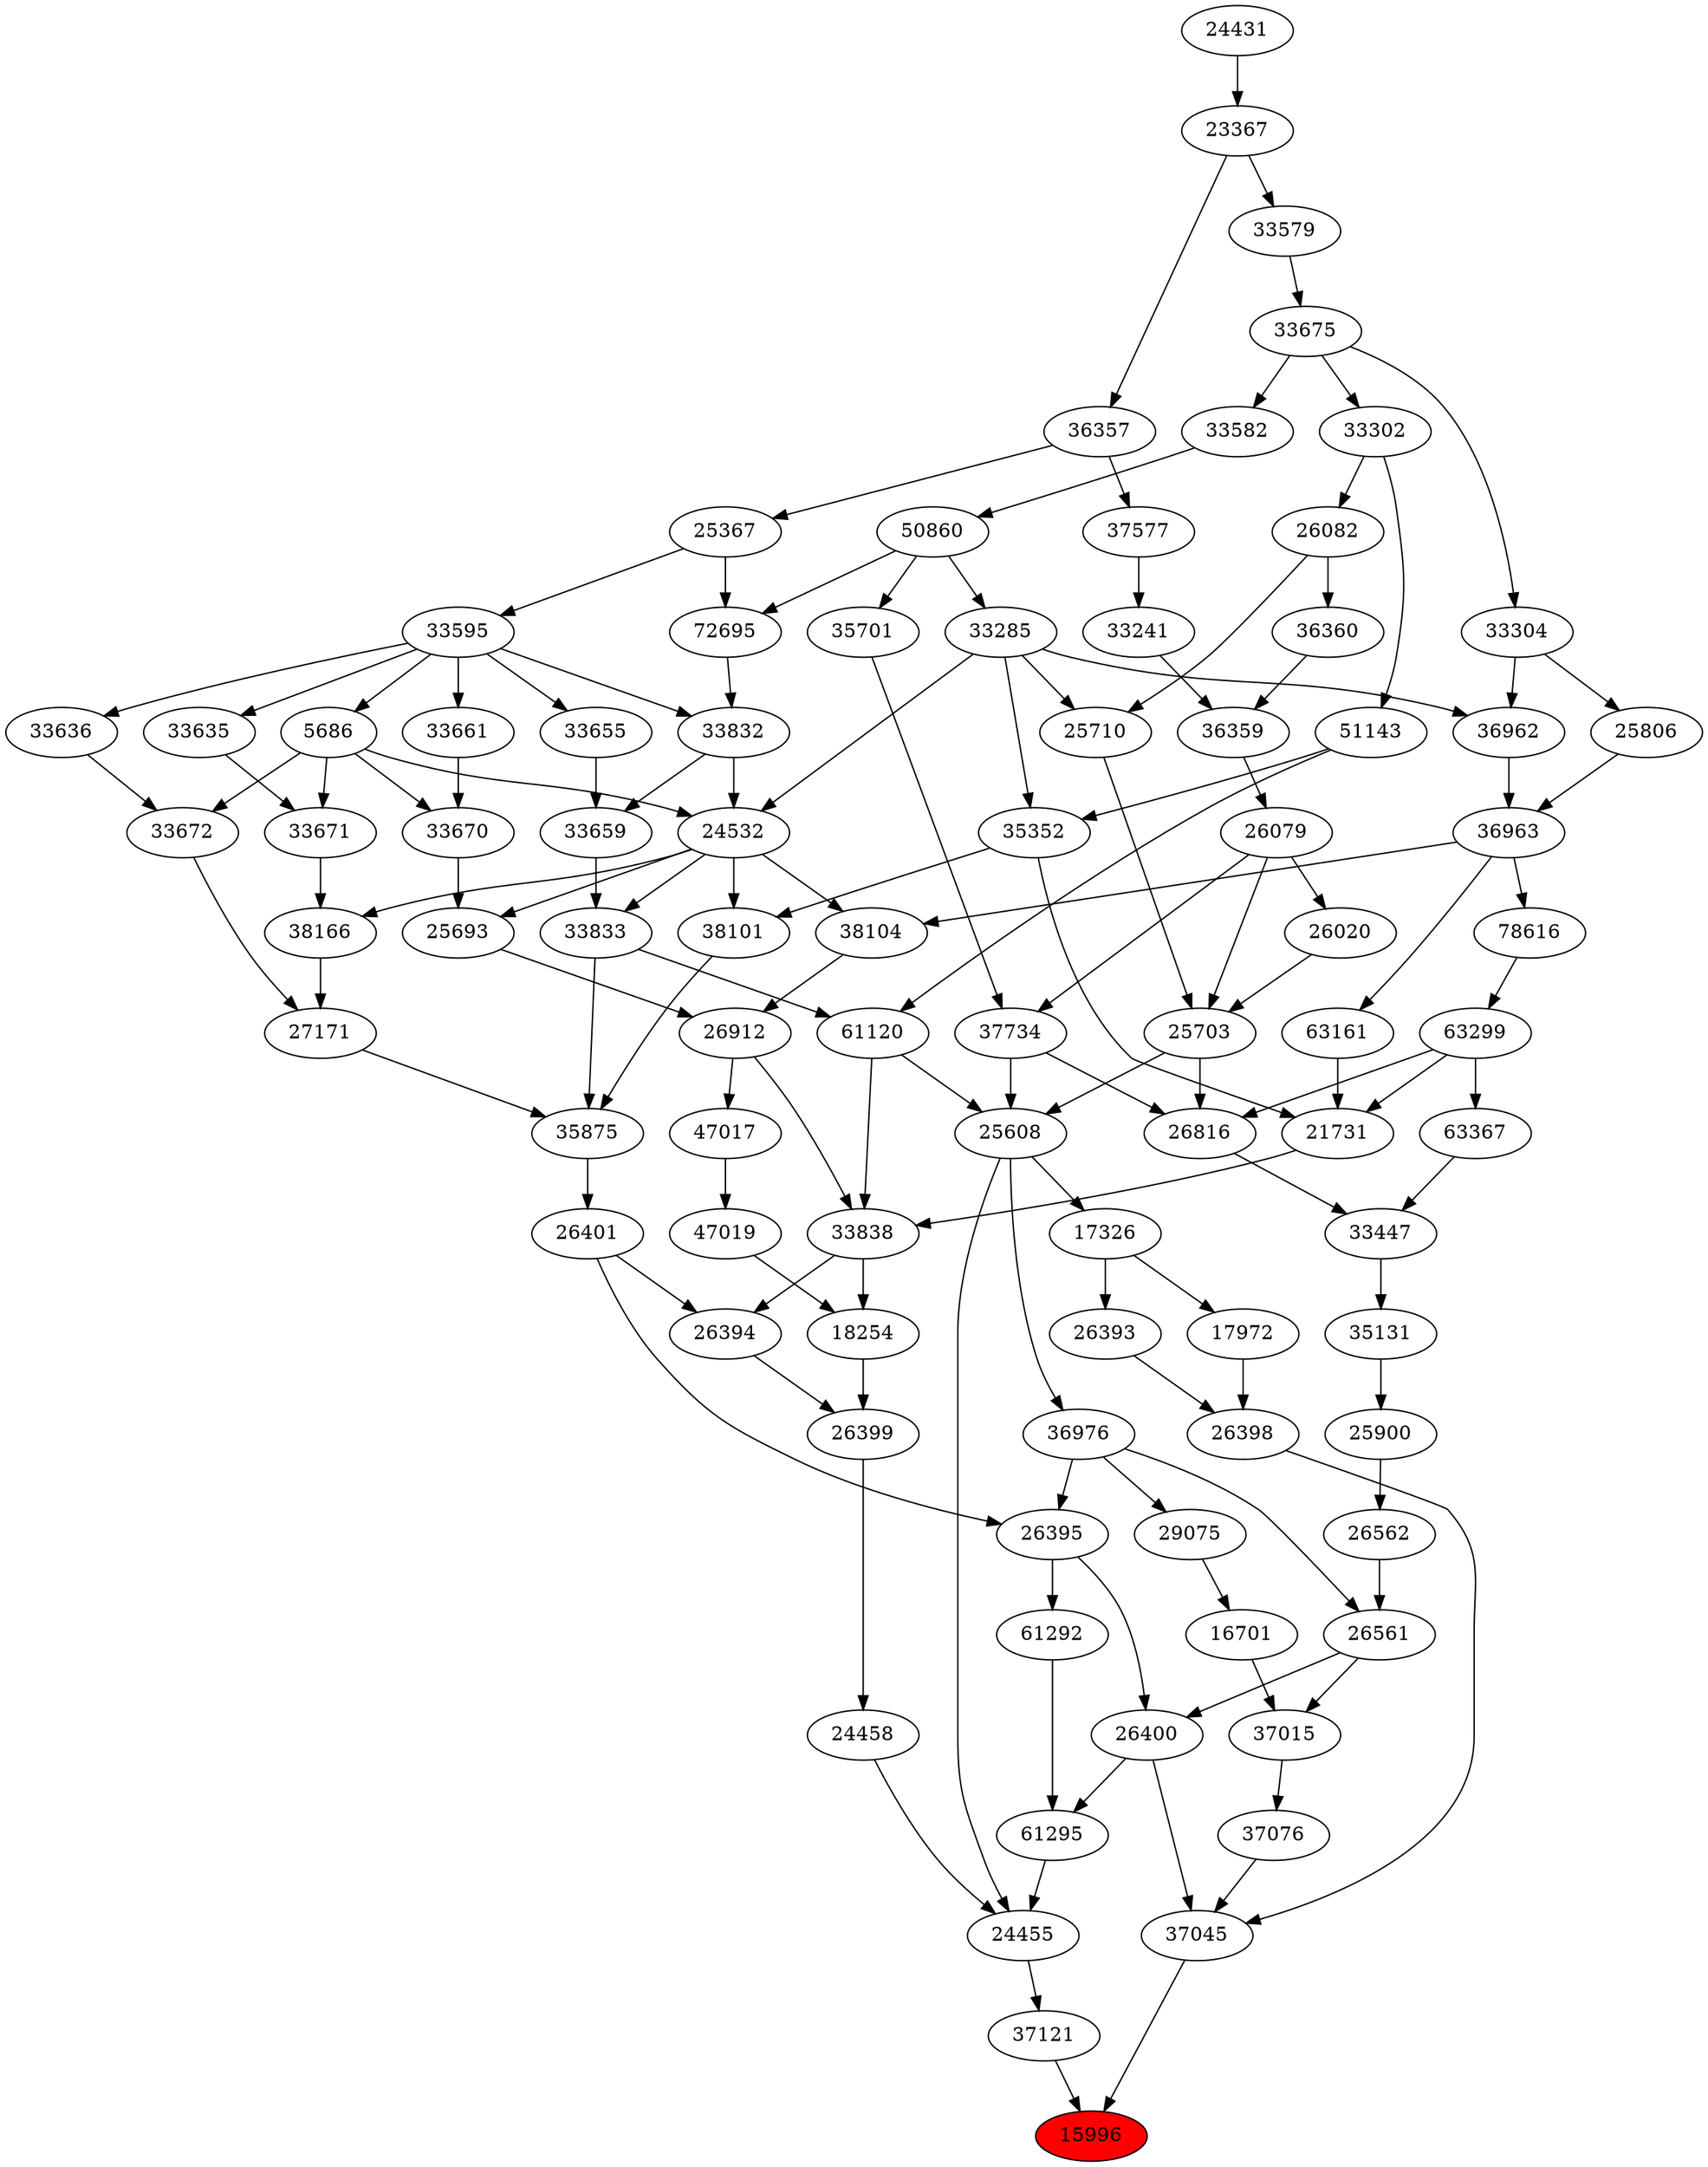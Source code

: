 strict digraph{ 
15996 [label="15996" fillcolor=red style=filled]
37121 -> 15996
37045 -> 15996
37121 [label="37121"]
24455 -> 37121
37045 [label="37045"]
26398 -> 37045
26400 -> 37045
37076 -> 37045
24455 [label="24455"]
25608 -> 24455
24458 -> 24455
61295 -> 24455
26398 [label="26398"]
26393 -> 26398
17972 -> 26398
26400 [label="26400"]
26395 -> 26400
26561 -> 26400
37076 [label="37076"]
37015 -> 37076
25608 [label="25608"]
25703 -> 25608
37734 -> 25608
61120 -> 25608
24458 [label="24458"]
26399 -> 24458
61295 [label="61295"]
26400 -> 61295
61292 -> 61295
26393 [label="26393"]
17326 -> 26393
17972 [label="17972"]
17326 -> 17972
26395 [label="26395"]
36976 -> 26395
26401 -> 26395
26561 [label="26561"]
36976 -> 26561
26562 -> 26561
37015 [label="37015"]
16701 -> 37015
26561 -> 37015
25703 [label="25703"]
26020 -> 25703
26079 -> 25703
25710 -> 25703
37734 [label="37734"]
26079 -> 37734
35701 -> 37734
61120 [label="61120"]
51143 -> 61120
33833 -> 61120
26399 [label="26399"]
26394 -> 26399
18254 -> 26399
61292 [label="61292"]
26395 -> 61292
17326 [label="17326"]
25608 -> 17326
36976 [label="36976"]
25608 -> 36976
26401 [label="26401"]
35875 -> 26401
26562 [label="26562"]
25900 -> 26562
16701 [label="16701"]
29075 -> 16701
26020 [label="26020"]
26079 -> 26020
26079 [label="26079"]
36359 -> 26079
25710 [label="25710"]
26082 -> 25710
33285 -> 25710
35701 [label="35701"]
50860 -> 35701
51143 [label="51143"]
33302 -> 51143
33833 [label="33833"]
33659 -> 33833
24532 -> 33833
26394 [label="26394"]
33838 -> 26394
26401 -> 26394
18254 [label="18254"]
47019 -> 18254
33838 -> 18254
35875 [label="35875"]
27171 -> 35875
38101 -> 35875
33833 -> 35875
25900 [label="25900"]
35131 -> 25900
29075 [label="29075"]
36976 -> 29075
36359 [label="36359"]
33241 -> 36359
36360 -> 36359
26082 [label="26082"]
33302 -> 26082
33285 [label="33285"]
50860 -> 33285
50860 [label="50860"]
33582 -> 50860
33302 [label="33302"]
33675 -> 33302
33659 [label="33659"]
33655 -> 33659
33832 -> 33659
24532 [label="24532"]
33285 -> 24532
5686 -> 24532
33832 -> 24532
33838 [label="33838"]
21731 -> 33838
26912 -> 33838
61120 -> 33838
47019 [label="47019"]
47017 -> 47019
27171 [label="27171"]
33672 -> 27171
38166 -> 27171
38101 [label="38101"]
24532 -> 38101
35352 -> 38101
35131 [label="35131"]
33447 -> 35131
33241 [label="33241"]
37577 -> 33241
36360 [label="36360"]
26082 -> 36360
33582 [label="33582"]
33675 -> 33582
33675 [label="33675"]
33579 -> 33675
33655 [label="33655"]
33595 -> 33655
33832 [label="33832"]
72695 -> 33832
33595 -> 33832
5686 [label="5686"]
33595 -> 5686
21731 [label="21731"]
35352 -> 21731
63161 -> 21731
63299 -> 21731
26912 [label="26912"]
38104 -> 26912
25693 -> 26912
47017 [label="47017"]
26912 -> 47017
33672 [label="33672"]
33636 -> 33672
5686 -> 33672
38166 [label="38166"]
24532 -> 38166
33671 -> 38166
35352 [label="35352"]
33285 -> 35352
51143 -> 35352
33447 [label="33447"]
63367 -> 33447
26816 -> 33447
37577 [label="37577"]
36357 -> 37577
33579 [label="33579"]
23367 -> 33579
33595 [label="33595"]
25367 -> 33595
72695 [label="72695"]
50860 -> 72695
25367 -> 72695
63161 [label="63161"]
36963 -> 63161
63299 [label="63299"]
78616 -> 63299
38104 [label="38104"]
24532 -> 38104
36963 -> 38104
25693 [label="25693"]
24532 -> 25693
33670 -> 25693
33636 [label="33636"]
33595 -> 33636
33671 [label="33671"]
5686 -> 33671
33635 -> 33671
63367 [label="63367"]
63299 -> 63367
26816 [label="26816"]
25703 -> 26816
37734 -> 26816
63299 -> 26816
36357 [label="36357"]
23367 -> 36357
23367 [label="23367"]
24431 -> 23367
25367 [label="25367"]
36357 -> 25367
36963 [label="36963"]
36962 -> 36963
25806 -> 36963
78616 [label="78616"]
36963 -> 78616
33670 [label="33670"]
5686 -> 33670
33661 -> 33670
33635 [label="33635"]
33595 -> 33635
24431 [label="24431"]
36962 [label="36962"]
33285 -> 36962
33304 -> 36962
25806 [label="25806"]
33304 -> 25806
33661 [label="33661"]
33595 -> 33661
33304 [label="33304"]
33675 -> 33304
}